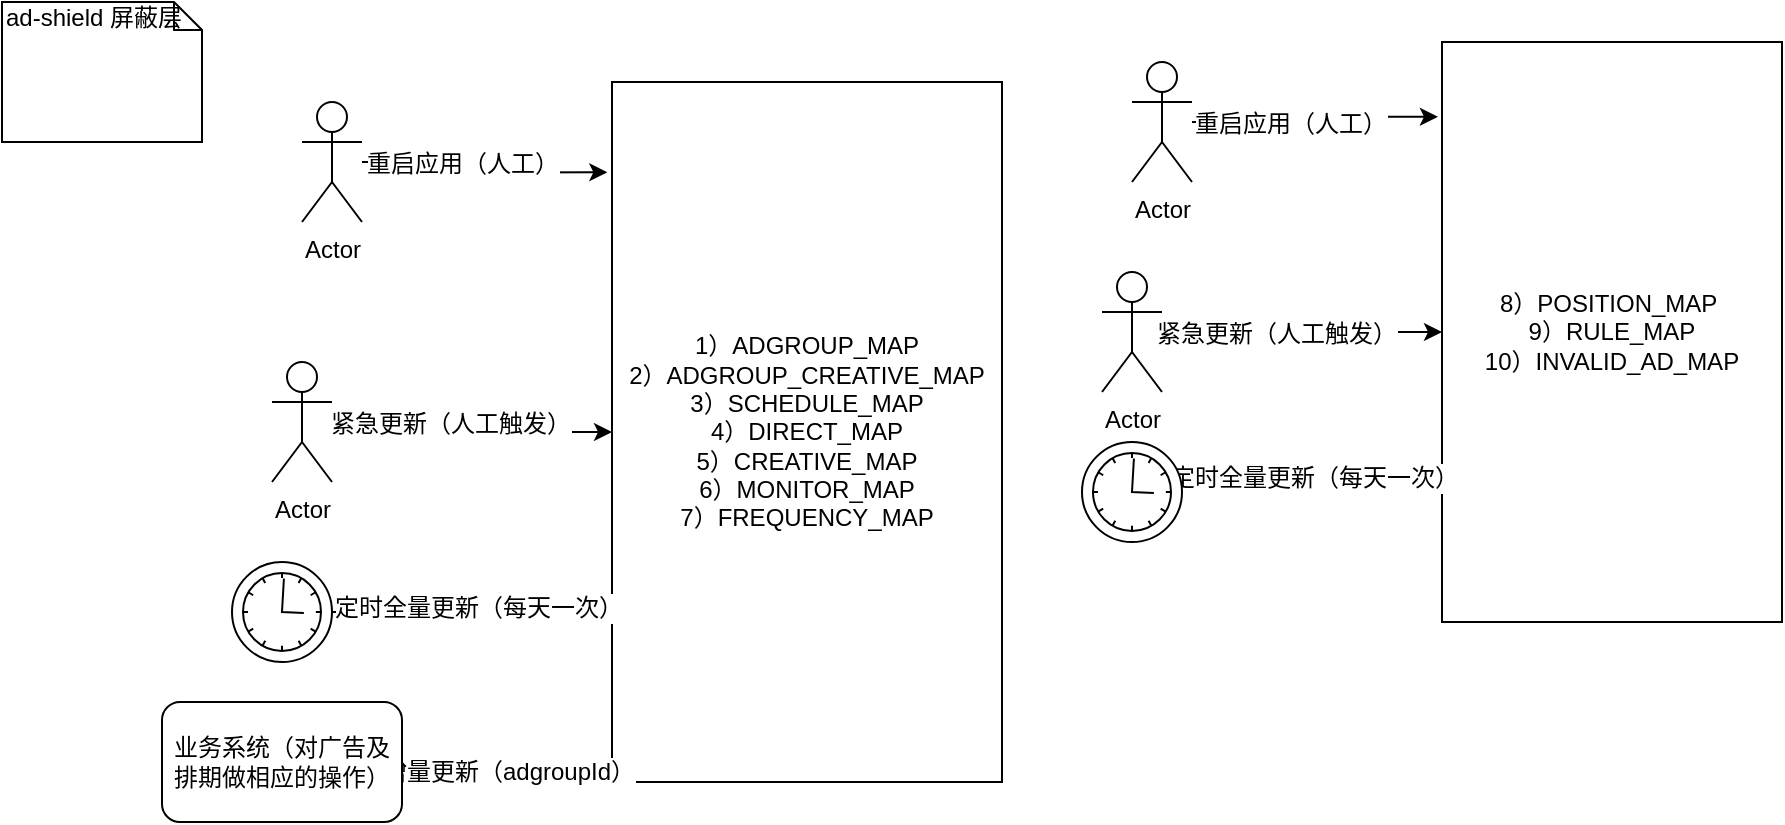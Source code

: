 <mxfile version="12.2.6" type="github" pages="1">
  <diagram id="uIuxK4xR44oAbv54F6lL" name="内存透视流程图">
    <mxGraphModel dx="932" dy="551" grid="1" gridSize="10" guides="1" tooltips="1" connect="1" arrows="1" fold="1" page="1" pageScale="1" pageWidth="827" pageHeight="1169" math="0" shadow="0">
      <root>
        <mxCell id="0"/>
        <mxCell id="1" parent="0"/>
        <mxCell id="LVdLGEJ6DOUqfLcYgXoU-1" value="&lt;div&gt;1）ADGROUP_MAP&lt;/div&gt;2）ADGROUP_CREATIVE_MAP&lt;br&gt;3）SCHEDULE_MAP&lt;br&gt;&lt;div&gt;4）DIRECT_MAP&lt;/div&gt;&lt;div&gt;5）CREATIVE_MAP&lt;/div&gt;&lt;div&gt;6）MONITOR_MAP&lt;/div&gt;&lt;div&gt;7）FREQUENCY_MAP&lt;/div&gt;" style="rounded=0;whiteSpace=wrap;html=1;" vertex="1" parent="1">
          <mxGeometry x="305" y="40" width="195" height="350" as="geometry"/>
        </mxCell>
        <mxCell id="LVdLGEJ6DOUqfLcYgXoU-4" style="edgeStyle=orthogonalEdgeStyle;rounded=0;orthogonalLoop=1;jettySize=auto;html=1;entryX=0;entryY=0.75;entryDx=0;entryDy=0;" edge="1" parent="1" source="LVdLGEJ6DOUqfLcYgXoU-3" target="LVdLGEJ6DOUqfLcYgXoU-1">
          <mxGeometry relative="1" as="geometry"/>
        </mxCell>
        <mxCell id="LVdLGEJ6DOUqfLcYgXoU-5" value="定时全量更新（每天一次）" style="text;html=1;resizable=0;points=[];align=center;verticalAlign=middle;labelBackgroundColor=#ffffff;" vertex="1" connectable="0" parent="LVdLGEJ6DOUqfLcYgXoU-4">
          <mxGeometry x="0.062" relative="1" as="geometry">
            <mxPoint as="offset"/>
          </mxGeometry>
        </mxCell>
        <mxCell id="LVdLGEJ6DOUqfLcYgXoU-3" value="" style="shape=mxgraph.bpmn.shape;html=1;verticalLabelPosition=bottom;labelBackgroundColor=#ffffff;verticalAlign=top;align=center;perimeter=ellipsePerimeter;outlineConnect=0;outline=standard;symbol=timer;" vertex="1" parent="1">
          <mxGeometry x="115" y="280" width="50" height="50" as="geometry"/>
        </mxCell>
        <mxCell id="LVdLGEJ6DOUqfLcYgXoU-15" value="" style="edgeStyle=orthogonalEdgeStyle;rounded=0;orthogonalLoop=1;jettySize=auto;html=1;entryX=-0.012;entryY=0.129;entryDx=0;entryDy=0;entryPerimeter=0;" edge="1" parent="1" source="LVdLGEJ6DOUqfLcYgXoU-12" target="LVdLGEJ6DOUqfLcYgXoU-1">
          <mxGeometry relative="1" as="geometry">
            <mxPoint x="230" y="80" as="targetPoint"/>
          </mxGeometry>
        </mxCell>
        <mxCell id="LVdLGEJ6DOUqfLcYgXoU-19" value="重启应用（人工）" style="text;html=1;resizable=0;points=[];align=center;verticalAlign=middle;labelBackgroundColor=#ffffff;" vertex="1" connectable="0" parent="LVdLGEJ6DOUqfLcYgXoU-15">
          <mxGeometry x="-0.216" y="-1" relative="1" as="geometry">
            <mxPoint as="offset"/>
          </mxGeometry>
        </mxCell>
        <mxCell id="LVdLGEJ6DOUqfLcYgXoU-12" value="Actor" style="shape=umlActor;verticalLabelPosition=bottom;labelBackgroundColor=#ffffff;verticalAlign=top;html=1;" vertex="1" parent="1">
          <mxGeometry x="150" y="50" width="30" height="60" as="geometry"/>
        </mxCell>
        <mxCell id="LVdLGEJ6DOUqfLcYgXoU-16" style="edgeStyle=orthogonalEdgeStyle;rounded=0;orthogonalLoop=1;jettySize=auto;html=1;entryX=0;entryY=0.5;entryDx=0;entryDy=0;" edge="1" parent="1" source="LVdLGEJ6DOUqfLcYgXoU-13" target="LVdLGEJ6DOUqfLcYgXoU-1">
          <mxGeometry relative="1" as="geometry"/>
        </mxCell>
        <mxCell id="LVdLGEJ6DOUqfLcYgXoU-18" value="紧急更新（人工触发）" style="text;html=1;resizable=0;points=[];align=center;verticalAlign=middle;labelBackgroundColor=#ffffff;" vertex="1" connectable="0" parent="LVdLGEJ6DOUqfLcYgXoU-16">
          <mxGeometry x="-0.188" y="-1" relative="1" as="geometry">
            <mxPoint as="offset"/>
          </mxGeometry>
        </mxCell>
        <mxCell id="LVdLGEJ6DOUqfLcYgXoU-13" value="Actor" style="shape=umlActor;verticalLabelPosition=bottom;labelBackgroundColor=#ffffff;verticalAlign=top;html=1;" vertex="1" parent="1">
          <mxGeometry x="135" y="180" width="30" height="60" as="geometry"/>
        </mxCell>
        <mxCell id="LVdLGEJ6DOUqfLcYgXoU-21" style="edgeStyle=orthogonalEdgeStyle;rounded=0;orthogonalLoop=1;jettySize=auto;html=1;entryX=0.006;entryY=0.987;entryDx=0;entryDy=0;entryPerimeter=0;" edge="1" parent="1" source="LVdLGEJ6DOUqfLcYgXoU-20" target="LVdLGEJ6DOUqfLcYgXoU-1">
          <mxGeometry relative="1" as="geometry"/>
        </mxCell>
        <mxCell id="LVdLGEJ6DOUqfLcYgXoU-23" value="增量更新（adgroupId）" style="text;html=1;resizable=0;points=[];align=center;verticalAlign=middle;labelBackgroundColor=#ffffff;" vertex="1" connectable="0" parent="LVdLGEJ6DOUqfLcYgXoU-21">
          <mxGeometry x="0.035" y="1" relative="1" as="geometry">
            <mxPoint as="offset"/>
          </mxGeometry>
        </mxCell>
        <mxCell id="LVdLGEJ6DOUqfLcYgXoU-20" value="业务系统（对广告及排期做相应的操作）" style="rounded=1;whiteSpace=wrap;html=1;" vertex="1" parent="1">
          <mxGeometry x="80" y="350" width="120" height="60" as="geometry"/>
        </mxCell>
        <mxCell id="LVdLGEJ6DOUqfLcYgXoU-24" value="ad-shield 屏蔽层" style="shape=note;whiteSpace=wrap;html=1;size=14;verticalAlign=top;align=left;spacingTop=-6;" vertex="1" parent="1">
          <mxGeometry width="100" height="70" as="geometry"/>
        </mxCell>
        <mxCell id="LVdLGEJ6DOUqfLcYgXoU-46" value="&lt;div&gt;8）POSITION_MAP&amp;nbsp;&lt;/div&gt;&lt;div&gt;9）RULE_MAP&lt;/div&gt;&lt;div&gt;10）INVALID_AD_MAP&lt;/div&gt;" style="rounded=0;whiteSpace=wrap;html=1;" vertex="1" parent="1">
          <mxGeometry x="720" y="20" width="170" height="290" as="geometry"/>
        </mxCell>
        <mxCell id="LVdLGEJ6DOUqfLcYgXoU-47" style="edgeStyle=orthogonalEdgeStyle;rounded=0;orthogonalLoop=1;jettySize=auto;html=1;entryX=0;entryY=0.75;entryDx=0;entryDy=0;" edge="1" parent="1" source="LVdLGEJ6DOUqfLcYgXoU-49" target="LVdLGEJ6DOUqfLcYgXoU-46">
          <mxGeometry relative="1" as="geometry"/>
        </mxCell>
        <mxCell id="LVdLGEJ6DOUqfLcYgXoU-48" value="定时全量更新（每天一次）" style="text;html=1;resizable=0;points=[];align=center;verticalAlign=middle;labelBackgroundColor=#ffffff;" vertex="1" connectable="0" parent="LVdLGEJ6DOUqfLcYgXoU-47">
          <mxGeometry x="0.062" relative="1" as="geometry">
            <mxPoint as="offset"/>
          </mxGeometry>
        </mxCell>
        <mxCell id="LVdLGEJ6DOUqfLcYgXoU-49" value="" style="shape=mxgraph.bpmn.shape;html=1;verticalLabelPosition=bottom;labelBackgroundColor=#ffffff;verticalAlign=top;align=center;perimeter=ellipsePerimeter;outlineConnect=0;outline=standard;symbol=timer;" vertex="1" parent="1">
          <mxGeometry x="540" y="220" width="50" height="50" as="geometry"/>
        </mxCell>
        <mxCell id="LVdLGEJ6DOUqfLcYgXoU-50" value="" style="edgeStyle=orthogonalEdgeStyle;rounded=0;orthogonalLoop=1;jettySize=auto;html=1;entryX=-0.012;entryY=0.129;entryDx=0;entryDy=0;entryPerimeter=0;" edge="1" parent="1" source="LVdLGEJ6DOUqfLcYgXoU-52" target="LVdLGEJ6DOUqfLcYgXoU-46">
          <mxGeometry relative="1" as="geometry">
            <mxPoint x="645" y="60" as="targetPoint"/>
          </mxGeometry>
        </mxCell>
        <mxCell id="LVdLGEJ6DOUqfLcYgXoU-51" value="重启应用（人工）" style="text;html=1;resizable=0;points=[];align=center;verticalAlign=middle;labelBackgroundColor=#ffffff;" vertex="1" connectable="0" parent="LVdLGEJ6DOUqfLcYgXoU-50">
          <mxGeometry x="-0.216" y="-1" relative="1" as="geometry">
            <mxPoint as="offset"/>
          </mxGeometry>
        </mxCell>
        <mxCell id="LVdLGEJ6DOUqfLcYgXoU-52" value="Actor" style="shape=umlActor;verticalLabelPosition=bottom;labelBackgroundColor=#ffffff;verticalAlign=top;html=1;" vertex="1" parent="1">
          <mxGeometry x="565" y="30" width="30" height="60" as="geometry"/>
        </mxCell>
        <mxCell id="LVdLGEJ6DOUqfLcYgXoU-53" style="edgeStyle=orthogonalEdgeStyle;rounded=0;orthogonalLoop=1;jettySize=auto;html=1;entryX=0;entryY=0.5;entryDx=0;entryDy=0;" edge="1" parent="1" source="LVdLGEJ6DOUqfLcYgXoU-55" target="LVdLGEJ6DOUqfLcYgXoU-46">
          <mxGeometry relative="1" as="geometry"/>
        </mxCell>
        <mxCell id="LVdLGEJ6DOUqfLcYgXoU-54" value="紧急更新（人工触发）" style="text;html=1;resizable=0;points=[];align=center;verticalAlign=middle;labelBackgroundColor=#ffffff;" vertex="1" connectable="0" parent="LVdLGEJ6DOUqfLcYgXoU-53">
          <mxGeometry x="-0.188" y="-1" relative="1" as="geometry">
            <mxPoint as="offset"/>
          </mxGeometry>
        </mxCell>
        <mxCell id="LVdLGEJ6DOUqfLcYgXoU-55" value="Actor" style="shape=umlActor;verticalLabelPosition=bottom;labelBackgroundColor=#ffffff;verticalAlign=top;html=1;" vertex="1" parent="1">
          <mxGeometry x="550" y="135" width="30" height="60" as="geometry"/>
        </mxCell>
      </root>
    </mxGraphModel>
  </diagram>
</mxfile>
